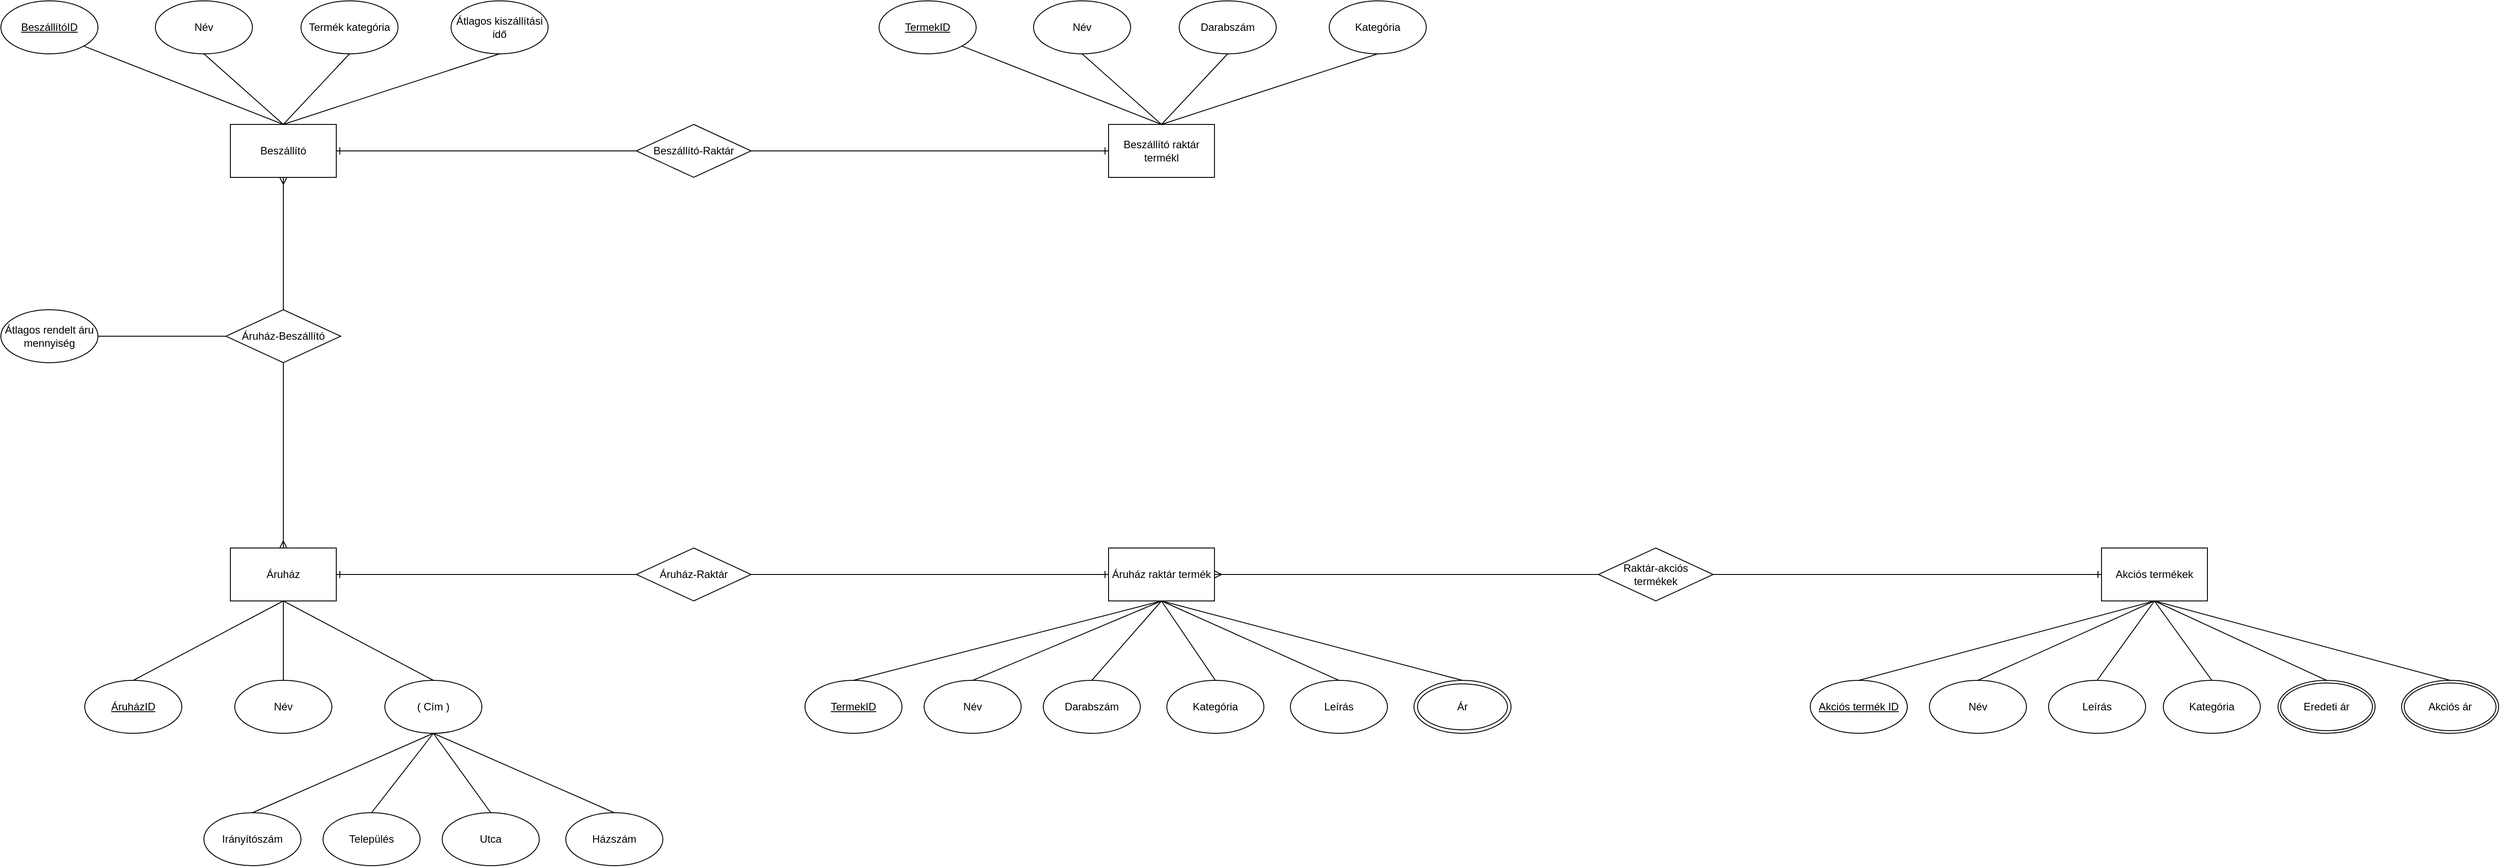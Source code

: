 <mxfile>
    <diagram name="1 oldal" id="Q5TCx1QP_tE8N5OTIBFY">
        <mxGraphModel dx="1515" dy="825" grid="1" gridSize="10" guides="1" tooltips="1" connect="1" arrows="1" fold="1" page="1" pageScale="1" pageWidth="827" pageHeight="1169" math="0" shadow="0">
            <root>
                <mxCell id="0"/>
                <mxCell id="1" parent="0"/>
                <mxCell id="rX7SXu6Q6zxB0LTTSbbN-1" value="Beszállító" style="rounded=0;whiteSpace=wrap;html=1;" parent="1" vertex="1">
                    <mxGeometry x="190" y="220" width="120" height="60" as="geometry"/>
                </mxCell>
                <mxCell id="rX7SXu6Q6zxB0LTTSbbN-2" value="&lt;u&gt;BeszállítóID&lt;/u&gt;" style="ellipse;whiteSpace=wrap;html=1;" parent="1" vertex="1">
                    <mxGeometry x="-70" y="80" width="110" height="60" as="geometry"/>
                </mxCell>
                <mxCell id="rX7SXu6Q6zxB0LTTSbbN-4" value="" style="endArrow=none;html=1;rounded=0;entryX=1;entryY=1;entryDx=0;entryDy=0;exitX=0.5;exitY=0;exitDx=0;exitDy=0;" parent="1" source="rX7SXu6Q6zxB0LTTSbbN-1" target="rX7SXu6Q6zxB0LTTSbbN-2" edge="1">
                    <mxGeometry width="50" height="50" relative="1" as="geometry">
                        <mxPoint x="230" y="320" as="sourcePoint"/>
                        <mxPoint x="280" y="270" as="targetPoint"/>
                    </mxGeometry>
                </mxCell>
                <mxCell id="rX7SXu6Q6zxB0LTTSbbN-5" value="Név" style="ellipse;whiteSpace=wrap;html=1;" parent="1" vertex="1">
                    <mxGeometry x="105" y="80" width="110" height="60" as="geometry"/>
                </mxCell>
                <mxCell id="rX7SXu6Q6zxB0LTTSbbN-6" value="Termék kategória" style="ellipse;whiteSpace=wrap;html=1;" parent="1" vertex="1">
                    <mxGeometry x="270" y="80" width="110" height="60" as="geometry"/>
                </mxCell>
                <mxCell id="rX7SXu6Q6zxB0LTTSbbN-7" value="Átlagos kiszállítási idő" style="ellipse;whiteSpace=wrap;html=1;" parent="1" vertex="1">
                    <mxGeometry x="440" y="80" width="110" height="60" as="geometry"/>
                </mxCell>
                <mxCell id="rX7SXu6Q6zxB0LTTSbbN-8" value="" style="endArrow=none;html=1;rounded=0;entryX=0.5;entryY=1;entryDx=0;entryDy=0;exitX=0.5;exitY=0;exitDx=0;exitDy=0;" parent="1" source="rX7SXu6Q6zxB0LTTSbbN-1" target="rX7SXu6Q6zxB0LTTSbbN-5" edge="1">
                    <mxGeometry width="50" height="50" relative="1" as="geometry">
                        <mxPoint x="230" y="320" as="sourcePoint"/>
                        <mxPoint x="280" y="270" as="targetPoint"/>
                    </mxGeometry>
                </mxCell>
                <mxCell id="rX7SXu6Q6zxB0LTTSbbN-9" value="" style="endArrow=none;html=1;rounded=0;entryX=0.5;entryY=1;entryDx=0;entryDy=0;exitX=0.5;exitY=0;exitDx=0;exitDy=0;" parent="1" source="rX7SXu6Q6zxB0LTTSbbN-1" target="rX7SXu6Q6zxB0LTTSbbN-6" edge="1">
                    <mxGeometry width="50" height="50" relative="1" as="geometry">
                        <mxPoint x="230" y="320" as="sourcePoint"/>
                        <mxPoint x="280" y="270" as="targetPoint"/>
                    </mxGeometry>
                </mxCell>
                <mxCell id="rX7SXu6Q6zxB0LTTSbbN-10" value="" style="endArrow=none;html=1;rounded=0;entryX=0.5;entryY=1;entryDx=0;entryDy=0;exitX=0.5;exitY=0;exitDx=0;exitDy=0;" parent="1" source="rX7SXu6Q6zxB0LTTSbbN-1" target="rX7SXu6Q6zxB0LTTSbbN-7" edge="1">
                    <mxGeometry width="50" height="50" relative="1" as="geometry">
                        <mxPoint x="230" y="320" as="sourcePoint"/>
                        <mxPoint x="280" y="270" as="targetPoint"/>
                    </mxGeometry>
                </mxCell>
                <mxCell id="rX7SXu6Q6zxB0LTTSbbN-11" value="Beszállító-Raktár" style="rhombus;whiteSpace=wrap;html=1;" parent="1" vertex="1">
                    <mxGeometry x="650" y="220" width="130" height="60" as="geometry"/>
                </mxCell>
                <mxCell id="rX7SXu6Q6zxB0LTTSbbN-13" value="Beszállító raktár termékl" style="rounded=0;whiteSpace=wrap;html=1;" parent="1" vertex="1">
                    <mxGeometry x="1185" y="220" width="120" height="60" as="geometry"/>
                </mxCell>
                <mxCell id="rX7SXu6Q6zxB0LTTSbbN-14" value="&lt;u&gt;TermekID&lt;/u&gt;" style="ellipse;whiteSpace=wrap;html=1;" parent="1" vertex="1">
                    <mxGeometry x="925" y="80" width="110" height="60" as="geometry"/>
                </mxCell>
                <mxCell id="rX7SXu6Q6zxB0LTTSbbN-15" value="" style="endArrow=none;html=1;rounded=0;entryX=1;entryY=1;entryDx=0;entryDy=0;exitX=0.5;exitY=0;exitDx=0;exitDy=0;" parent="1" source="rX7SXu6Q6zxB0LTTSbbN-13" target="rX7SXu6Q6zxB0LTTSbbN-14" edge="1">
                    <mxGeometry width="50" height="50" relative="1" as="geometry">
                        <mxPoint x="1225" y="320" as="sourcePoint"/>
                        <mxPoint x="1275" y="270" as="targetPoint"/>
                    </mxGeometry>
                </mxCell>
                <mxCell id="rX7SXu6Q6zxB0LTTSbbN-16" value="Név" style="ellipse;whiteSpace=wrap;html=1;" parent="1" vertex="1">
                    <mxGeometry x="1100" y="80" width="110" height="60" as="geometry"/>
                </mxCell>
                <mxCell id="rX7SXu6Q6zxB0LTTSbbN-17" value="Darabszám" style="ellipse;whiteSpace=wrap;html=1;" parent="1" vertex="1">
                    <mxGeometry x="1265" y="80" width="110" height="60" as="geometry"/>
                </mxCell>
                <mxCell id="rX7SXu6Q6zxB0LTTSbbN-18" value="Kategória" style="ellipse;whiteSpace=wrap;html=1;" parent="1" vertex="1">
                    <mxGeometry x="1435" y="80" width="110" height="60" as="geometry"/>
                </mxCell>
                <mxCell id="rX7SXu6Q6zxB0LTTSbbN-19" value="" style="endArrow=none;html=1;rounded=0;entryX=0.5;entryY=1;entryDx=0;entryDy=0;exitX=0.5;exitY=0;exitDx=0;exitDy=0;" parent="1" source="rX7SXu6Q6zxB0LTTSbbN-13" target="rX7SXu6Q6zxB0LTTSbbN-16" edge="1">
                    <mxGeometry width="50" height="50" relative="1" as="geometry">
                        <mxPoint x="1225" y="320" as="sourcePoint"/>
                        <mxPoint x="1275" y="270" as="targetPoint"/>
                    </mxGeometry>
                </mxCell>
                <mxCell id="rX7SXu6Q6zxB0LTTSbbN-20" value="" style="endArrow=none;html=1;rounded=0;entryX=0.5;entryY=1;entryDx=0;entryDy=0;exitX=0.5;exitY=0;exitDx=0;exitDy=0;" parent="1" source="rX7SXu6Q6zxB0LTTSbbN-13" target="rX7SXu6Q6zxB0LTTSbbN-17" edge="1">
                    <mxGeometry width="50" height="50" relative="1" as="geometry">
                        <mxPoint x="1225" y="320" as="sourcePoint"/>
                        <mxPoint x="1275" y="270" as="targetPoint"/>
                    </mxGeometry>
                </mxCell>
                <mxCell id="rX7SXu6Q6zxB0LTTSbbN-21" value="" style="endArrow=none;html=1;rounded=0;entryX=0.5;entryY=1;entryDx=0;entryDy=0;exitX=0.5;exitY=0;exitDx=0;exitDy=0;" parent="1" source="rX7SXu6Q6zxB0LTTSbbN-13" target="rX7SXu6Q6zxB0LTTSbbN-18" edge="1">
                    <mxGeometry width="50" height="50" relative="1" as="geometry">
                        <mxPoint x="1225" y="320" as="sourcePoint"/>
                        <mxPoint x="1275" y="270" as="targetPoint"/>
                    </mxGeometry>
                </mxCell>
                <mxCell id="rX7SXu6Q6zxB0LTTSbbN-23" value="Áruház-Beszállító" style="rhombus;whiteSpace=wrap;html=1;" parent="1" vertex="1">
                    <mxGeometry x="185" y="430" width="130" height="60" as="geometry"/>
                </mxCell>
                <mxCell id="rX7SXu6Q6zxB0LTTSbbN-24" value="" style="edgeStyle=entityRelationEdgeStyle;fontSize=12;html=1;endArrow=ERone;endFill=1;rounded=0;entryX=0;entryY=0.5;entryDx=0;entryDy=0;exitX=1;exitY=0.5;exitDx=0;exitDy=0;" parent="1" source="rX7SXu6Q6zxB0LTTSbbN-11" target="rX7SXu6Q6zxB0LTTSbbN-13" edge="1">
                    <mxGeometry width="100" height="100" relative="1" as="geometry">
                        <mxPoint x="600" y="320" as="sourcePoint"/>
                        <mxPoint x="700" y="220" as="targetPoint"/>
                    </mxGeometry>
                </mxCell>
                <mxCell id="rX7SXu6Q6zxB0LTTSbbN-25" value="" style="edgeStyle=entityRelationEdgeStyle;fontSize=12;html=1;endArrow=ERone;endFill=1;rounded=0;entryX=1;entryY=0.5;entryDx=0;entryDy=0;exitX=0;exitY=0.5;exitDx=0;exitDy=0;" parent="1" source="rX7SXu6Q6zxB0LTTSbbN-11" target="rX7SXu6Q6zxB0LTTSbbN-1" edge="1">
                    <mxGeometry width="100" height="100" relative="1" as="geometry">
                        <mxPoint x="600" y="320" as="sourcePoint"/>
                        <mxPoint x="700" y="220" as="targetPoint"/>
                    </mxGeometry>
                </mxCell>
                <mxCell id="rX7SXu6Q6zxB0LTTSbbN-28" value="" style="fontSize=12;html=1;endArrow=ERmany;rounded=0;entryX=0.5;entryY=1;entryDx=0;entryDy=0;exitX=0.5;exitY=0;exitDx=0;exitDy=0;" parent="1" source="rX7SXu6Q6zxB0LTTSbbN-23" target="rX7SXu6Q6zxB0LTTSbbN-1" edge="1">
                    <mxGeometry width="100" height="100" relative="1" as="geometry">
                        <mxPoint x="155" y="470" as="sourcePoint"/>
                        <mxPoint x="260" y="300" as="targetPoint"/>
                    </mxGeometry>
                </mxCell>
                <mxCell id="rX7SXu6Q6zxB0LTTSbbN-30" value="Átlagos rendelt áru mennyiség" style="ellipse;whiteSpace=wrap;html=1;" parent="1" vertex="1">
                    <mxGeometry x="-70" y="430" width="110" height="60" as="geometry"/>
                </mxCell>
                <mxCell id="rX7SXu6Q6zxB0LTTSbbN-31" value="" style="endArrow=none;html=1;rounded=0;exitX=1;exitY=0.5;exitDx=0;exitDy=0;entryX=0;entryY=0.5;entryDx=0;entryDy=0;" parent="1" source="rX7SXu6Q6zxB0LTTSbbN-30" target="rX7SXu6Q6zxB0LTTSbbN-23" edge="1">
                    <mxGeometry relative="1" as="geometry">
                        <mxPoint x="110" y="390" as="sourcePoint"/>
                        <mxPoint x="270" y="390" as="targetPoint"/>
                    </mxGeometry>
                </mxCell>
                <mxCell id="rX7SXu6Q6zxB0LTTSbbN-32" value="Áruház" style="rounded=0;whiteSpace=wrap;html=1;" parent="1" vertex="1">
                    <mxGeometry x="190" y="700" width="120" height="60" as="geometry"/>
                </mxCell>
                <mxCell id="rX7SXu6Q6zxB0LTTSbbN-33" value="&lt;u&gt;ÁruházID&lt;/u&gt;" style="ellipse;whiteSpace=wrap;html=1;" parent="1" vertex="1">
                    <mxGeometry x="25" y="850" width="110" height="60" as="geometry"/>
                </mxCell>
                <mxCell id="rX7SXu6Q6zxB0LTTSbbN-35" value="Név" style="ellipse;whiteSpace=wrap;html=1;" parent="1" vertex="1">
                    <mxGeometry x="195" y="850" width="110" height="60" as="geometry"/>
                </mxCell>
                <mxCell id="rX7SXu6Q6zxB0LTTSbbN-36" value="( Cím )" style="ellipse;whiteSpace=wrap;html=1;" parent="1" vertex="1">
                    <mxGeometry x="365" y="850" width="110" height="60" as="geometry"/>
                </mxCell>
                <mxCell id="rX7SXu6Q6zxB0LTTSbbN-42" value="" style="fontSize=12;html=1;endArrow=ERmany;rounded=0;exitX=0.5;exitY=1;exitDx=0;exitDy=0;entryX=0.5;entryY=0;entryDx=0;entryDy=0;" parent="1" source="rX7SXu6Q6zxB0LTTSbbN-23" target="rX7SXu6Q6zxB0LTTSbbN-32" edge="1">
                    <mxGeometry width="100" height="100" relative="1" as="geometry">
                        <mxPoint x="280" y="630" as="sourcePoint"/>
                        <mxPoint x="380" y="530" as="targetPoint"/>
                    </mxGeometry>
                </mxCell>
                <mxCell id="rX7SXu6Q6zxB0LTTSbbN-43" value="" style="endArrow=none;html=1;rounded=0;exitX=0.5;exitY=0;exitDx=0;exitDy=0;entryX=0.5;entryY=1;entryDx=0;entryDy=0;" parent="1" source="rX7SXu6Q6zxB0LTTSbbN-33" target="rX7SXu6Q6zxB0LTTSbbN-32" edge="1">
                    <mxGeometry relative="1" as="geometry">
                        <mxPoint x="250" y="580" as="sourcePoint"/>
                        <mxPoint x="410" y="580" as="targetPoint"/>
                    </mxGeometry>
                </mxCell>
                <mxCell id="rX7SXu6Q6zxB0LTTSbbN-44" value="" style="endArrow=none;html=1;rounded=0;exitX=0.5;exitY=0;exitDx=0;exitDy=0;entryX=0.5;entryY=1;entryDx=0;entryDy=0;" parent="1" source="rX7SXu6Q6zxB0LTTSbbN-35" target="rX7SXu6Q6zxB0LTTSbbN-32" edge="1">
                    <mxGeometry relative="1" as="geometry">
                        <mxPoint x="250" y="580" as="sourcePoint"/>
                        <mxPoint x="410" y="580" as="targetPoint"/>
                    </mxGeometry>
                </mxCell>
                <mxCell id="rX7SXu6Q6zxB0LTTSbbN-45" value="" style="endArrow=none;html=1;rounded=0;entryX=0.5;entryY=0;entryDx=0;entryDy=0;exitX=0.5;exitY=1;exitDx=0;exitDy=0;" parent="1" source="rX7SXu6Q6zxB0LTTSbbN-32" target="rX7SXu6Q6zxB0LTTSbbN-36" edge="1">
                    <mxGeometry relative="1" as="geometry">
                        <mxPoint x="250" y="580" as="sourcePoint"/>
                        <mxPoint x="410" y="580" as="targetPoint"/>
                    </mxGeometry>
                </mxCell>
                <mxCell id="rX7SXu6Q6zxB0LTTSbbN-46" value="Irányítószám" style="ellipse;whiteSpace=wrap;html=1;" parent="1" vertex="1">
                    <mxGeometry x="160" y="1000" width="110" height="60" as="geometry"/>
                </mxCell>
                <mxCell id="rX7SXu6Q6zxB0LTTSbbN-47" value="Házszám" style="ellipse;whiteSpace=wrap;html=1;" parent="1" vertex="1">
                    <mxGeometry x="570" y="1000" width="110" height="60" as="geometry"/>
                </mxCell>
                <mxCell id="rX7SXu6Q6zxB0LTTSbbN-48" value="Utca" style="ellipse;whiteSpace=wrap;html=1;" parent="1" vertex="1">
                    <mxGeometry x="430" y="1000" width="110" height="60" as="geometry"/>
                </mxCell>
                <mxCell id="rX7SXu6Q6zxB0LTTSbbN-49" value="Település" style="ellipse;whiteSpace=wrap;html=1;" parent="1" vertex="1">
                    <mxGeometry x="295" y="1000" width="110" height="60" as="geometry"/>
                </mxCell>
                <mxCell id="rX7SXu6Q6zxB0LTTSbbN-50" value="" style="endArrow=none;html=1;rounded=0;exitX=0.5;exitY=0;exitDx=0;exitDy=0;entryX=0.5;entryY=1;entryDx=0;entryDy=0;" parent="1" source="rX7SXu6Q6zxB0LTTSbbN-46" target="rX7SXu6Q6zxB0LTTSbbN-36" edge="1">
                    <mxGeometry relative="1" as="geometry">
                        <mxPoint x="470" y="760" as="sourcePoint"/>
                        <mxPoint x="630" y="760" as="targetPoint"/>
                    </mxGeometry>
                </mxCell>
                <mxCell id="rX7SXu6Q6zxB0LTTSbbN-51" value="" style="endArrow=none;html=1;rounded=0;exitX=0.5;exitY=0;exitDx=0;exitDy=0;entryX=0.5;entryY=1;entryDx=0;entryDy=0;" parent="1" source="rX7SXu6Q6zxB0LTTSbbN-49" target="rX7SXu6Q6zxB0LTTSbbN-36" edge="1">
                    <mxGeometry relative="1" as="geometry">
                        <mxPoint x="470" y="760" as="sourcePoint"/>
                        <mxPoint x="630" y="760" as="targetPoint"/>
                    </mxGeometry>
                </mxCell>
                <mxCell id="rX7SXu6Q6zxB0LTTSbbN-52" value="" style="endArrow=none;html=1;rounded=0;exitX=0.5;exitY=0;exitDx=0;exitDy=0;entryX=0.5;entryY=1;entryDx=0;entryDy=0;" parent="1" source="rX7SXu6Q6zxB0LTTSbbN-48" target="rX7SXu6Q6zxB0LTTSbbN-36" edge="1">
                    <mxGeometry relative="1" as="geometry">
                        <mxPoint x="470" y="760" as="sourcePoint"/>
                        <mxPoint x="430" y="950" as="targetPoint"/>
                    </mxGeometry>
                </mxCell>
                <mxCell id="rX7SXu6Q6zxB0LTTSbbN-53" value="" style="endArrow=none;html=1;rounded=0;exitX=0.5;exitY=0;exitDx=0;exitDy=0;entryX=0.5;entryY=1;entryDx=0;entryDy=0;" parent="1" source="rX7SXu6Q6zxB0LTTSbbN-47" target="rX7SXu6Q6zxB0LTTSbbN-36" edge="1">
                    <mxGeometry relative="1" as="geometry">
                        <mxPoint x="470" y="760" as="sourcePoint"/>
                        <mxPoint x="630" y="760" as="targetPoint"/>
                    </mxGeometry>
                </mxCell>
                <mxCell id="rX7SXu6Q6zxB0LTTSbbN-54" value="Áruház-Raktár" style="rhombus;whiteSpace=wrap;html=1;" parent="1" vertex="1">
                    <mxGeometry x="650" y="700" width="130" height="60" as="geometry"/>
                </mxCell>
                <mxCell id="rX7SXu6Q6zxB0LTTSbbN-55" value="Áruház raktár termék" style="rounded=0;whiteSpace=wrap;html=1;" parent="1" vertex="1">
                    <mxGeometry x="1185" y="700" width="120" height="60" as="geometry"/>
                </mxCell>
                <mxCell id="rX7SXu6Q6zxB0LTTSbbN-56" value="" style="edgeStyle=entityRelationEdgeStyle;fontSize=12;html=1;endArrow=ERone;endFill=1;rounded=0;entryX=1;entryY=0.5;entryDx=0;entryDy=0;exitX=0;exitY=0.5;exitDx=0;exitDy=0;" parent="1" source="rX7SXu6Q6zxB0LTTSbbN-54" target="rX7SXu6Q6zxB0LTTSbbN-32" edge="1">
                    <mxGeometry width="100" height="100" relative="1" as="geometry">
                        <mxPoint x="620" y="620" as="sourcePoint"/>
                        <mxPoint x="720" y="520" as="targetPoint"/>
                    </mxGeometry>
                </mxCell>
                <mxCell id="rX7SXu6Q6zxB0LTTSbbN-57" value="" style="edgeStyle=entityRelationEdgeStyle;fontSize=12;html=1;endArrow=ERone;endFill=1;rounded=0;exitX=1;exitY=0.5;exitDx=0;exitDy=0;entryX=0;entryY=0.5;entryDx=0;entryDy=0;" parent="1" source="rX7SXu6Q6zxB0LTTSbbN-54" target="rX7SXu6Q6zxB0LTTSbbN-55" edge="1">
                    <mxGeometry width="100" height="100" relative="1" as="geometry">
                        <mxPoint x="620" y="620" as="sourcePoint"/>
                        <mxPoint x="720" y="520" as="targetPoint"/>
                    </mxGeometry>
                </mxCell>
                <mxCell id="rX7SXu6Q6zxB0LTTSbbN-58" value="&lt;u&gt;TermekID&lt;/u&gt;" style="ellipse;whiteSpace=wrap;html=1;" parent="1" vertex="1">
                    <mxGeometry x="841" y="850" width="110" height="60" as="geometry"/>
                </mxCell>
                <mxCell id="rX7SXu6Q6zxB0LTTSbbN-59" value="Név" style="ellipse;whiteSpace=wrap;html=1;" parent="1" vertex="1">
                    <mxGeometry x="976" y="850" width="110" height="60" as="geometry"/>
                </mxCell>
                <mxCell id="rX7SXu6Q6zxB0LTTSbbN-60" value="Darabszám" style="ellipse;whiteSpace=wrap;html=1;" parent="1" vertex="1">
                    <mxGeometry x="1111" y="850" width="110" height="60" as="geometry"/>
                </mxCell>
                <mxCell id="rX7SXu6Q6zxB0LTTSbbN-61" value="Kategória" style="ellipse;whiteSpace=wrap;html=1;" parent="1" vertex="1">
                    <mxGeometry x="1251" y="850" width="110" height="60" as="geometry"/>
                </mxCell>
                <mxCell id="rX7SXu6Q6zxB0LTTSbbN-63" value="Leírás" style="ellipse;whiteSpace=wrap;html=1;" parent="1" vertex="1">
                    <mxGeometry x="1391" y="850" width="110" height="60" as="geometry"/>
                </mxCell>
                <mxCell id="rX7SXu6Q6zxB0LTTSbbN-65" value="Ár" style="ellipse;shape=doubleEllipse;whiteSpace=wrap;html=1;" parent="1" vertex="1">
                    <mxGeometry x="1531" y="850" width="110" height="60" as="geometry"/>
                </mxCell>
                <mxCell id="rX7SXu6Q6zxB0LTTSbbN-66" value="" style="endArrow=none;html=1;rounded=0;exitX=0.5;exitY=0;exitDx=0;exitDy=0;entryX=0.5;entryY=1;entryDx=0;entryDy=0;" parent="1" source="rX7SXu6Q6zxB0LTTSbbN-58" target="rX7SXu6Q6zxB0LTTSbbN-55" edge="1">
                    <mxGeometry relative="1" as="geometry">
                        <mxPoint x="980" y="700" as="sourcePoint"/>
                        <mxPoint x="1140" y="700" as="targetPoint"/>
                    </mxGeometry>
                </mxCell>
                <mxCell id="rX7SXu6Q6zxB0LTTSbbN-67" value="" style="endArrow=none;html=1;rounded=0;exitX=0.5;exitY=0;exitDx=0;exitDy=0;entryX=0.5;entryY=1;entryDx=0;entryDy=0;" parent="1" source="rX7SXu6Q6zxB0LTTSbbN-59" target="rX7SXu6Q6zxB0LTTSbbN-55" edge="1">
                    <mxGeometry relative="1" as="geometry">
                        <mxPoint x="980" y="700" as="sourcePoint"/>
                        <mxPoint x="1140" y="700" as="targetPoint"/>
                    </mxGeometry>
                </mxCell>
                <mxCell id="rX7SXu6Q6zxB0LTTSbbN-68" value="" style="endArrow=none;html=1;rounded=0;exitX=0.5;exitY=0;exitDx=0;exitDy=0;entryX=0.5;entryY=1;entryDx=0;entryDy=0;" parent="1" source="rX7SXu6Q6zxB0LTTSbbN-60" target="rX7SXu6Q6zxB0LTTSbbN-55" edge="1">
                    <mxGeometry relative="1" as="geometry">
                        <mxPoint x="980" y="700" as="sourcePoint"/>
                        <mxPoint x="1140" y="700" as="targetPoint"/>
                    </mxGeometry>
                </mxCell>
                <mxCell id="rX7SXu6Q6zxB0LTTSbbN-69" value="" style="endArrow=none;html=1;rounded=0;exitX=0.5;exitY=0;exitDx=0;exitDy=0;entryX=0.5;entryY=1;entryDx=0;entryDy=0;" parent="1" source="rX7SXu6Q6zxB0LTTSbbN-61" target="rX7SXu6Q6zxB0LTTSbbN-55" edge="1">
                    <mxGeometry relative="1" as="geometry">
                        <mxPoint x="980" y="700" as="sourcePoint"/>
                        <mxPoint x="1140" y="700" as="targetPoint"/>
                    </mxGeometry>
                </mxCell>
                <mxCell id="rX7SXu6Q6zxB0LTTSbbN-71" value="" style="endArrow=none;html=1;rounded=0;entryX=0.5;entryY=0;entryDx=0;entryDy=0;exitX=0.5;exitY=1;exitDx=0;exitDy=0;" parent="1" source="rX7SXu6Q6zxB0LTTSbbN-55" target="rX7SXu6Q6zxB0LTTSbbN-63" edge="1">
                    <mxGeometry relative="1" as="geometry">
                        <mxPoint x="980" y="700" as="sourcePoint"/>
                        <mxPoint x="1140" y="700" as="targetPoint"/>
                    </mxGeometry>
                </mxCell>
                <mxCell id="rX7SXu6Q6zxB0LTTSbbN-72" value="" style="endArrow=none;html=1;rounded=0;entryX=0.5;entryY=0;entryDx=0;entryDy=0;exitX=0.5;exitY=1;exitDx=0;exitDy=0;" parent="1" source="rX7SXu6Q6zxB0LTTSbbN-55" target="rX7SXu6Q6zxB0LTTSbbN-65" edge="1">
                    <mxGeometry relative="1" as="geometry">
                        <mxPoint x="1180" y="730" as="sourcePoint"/>
                        <mxPoint x="1140" y="700" as="targetPoint"/>
                    </mxGeometry>
                </mxCell>
                <mxCell id="rX7SXu6Q6zxB0LTTSbbN-75" value="Raktár-akciós &lt;br&gt;termékek" style="rhombus;whiteSpace=wrap;html=1;" parent="1" vertex="1">
                    <mxGeometry x="1740" y="700" width="130" height="60" as="geometry"/>
                </mxCell>
                <mxCell id="rX7SXu6Q6zxB0LTTSbbN-77" value="Akciós termékek" style="rounded=0;whiteSpace=wrap;html=1;" parent="1" vertex="1">
                    <mxGeometry x="2310" y="700" width="120" height="60" as="geometry"/>
                </mxCell>
                <mxCell id="rX7SXu6Q6zxB0LTTSbbN-78" value="" style="edgeStyle=entityRelationEdgeStyle;fontSize=12;html=1;endArrow=ERone;endFill=1;rounded=0;exitX=1;exitY=0.5;exitDx=0;exitDy=0;entryX=0;entryY=0.5;entryDx=0;entryDy=0;" parent="1" source="rX7SXu6Q6zxB0LTTSbbN-75" target="rX7SXu6Q6zxB0LTTSbbN-77" edge="1">
                    <mxGeometry width="100" height="100" relative="1" as="geometry">
                        <mxPoint x="1950" y="630" as="sourcePoint"/>
                        <mxPoint x="2050" y="530" as="targetPoint"/>
                    </mxGeometry>
                </mxCell>
                <mxCell id="rX7SXu6Q6zxB0LTTSbbN-79" value="&lt;u&gt;Akciós termék ID&lt;/u&gt;" style="ellipse;whiteSpace=wrap;html=1;" parent="1" vertex="1">
                    <mxGeometry x="1980" y="850" width="110" height="60" as="geometry"/>
                </mxCell>
                <mxCell id="rX7SXu6Q6zxB0LTTSbbN-80" value="Név" style="ellipse;whiteSpace=wrap;html=1;" parent="1" vertex="1">
                    <mxGeometry x="2115" y="850" width="110" height="60" as="geometry"/>
                </mxCell>
                <mxCell id="rX7SXu6Q6zxB0LTTSbbN-81" value="Leírás" style="ellipse;whiteSpace=wrap;html=1;" parent="1" vertex="1">
                    <mxGeometry x="2250" y="850" width="110" height="60" as="geometry"/>
                </mxCell>
                <mxCell id="rX7SXu6Q6zxB0LTTSbbN-82" value="Kategória" style="ellipse;whiteSpace=wrap;html=1;" parent="1" vertex="1">
                    <mxGeometry x="2380" y="850" width="110" height="60" as="geometry"/>
                </mxCell>
                <mxCell id="rX7SXu6Q6zxB0LTTSbbN-84" value="Eredeti ár" style="ellipse;shape=doubleEllipse;margin=3;whiteSpace=wrap;html=1;align=center;" parent="1" vertex="1">
                    <mxGeometry x="2510" y="850" width="110" height="60" as="geometry"/>
                </mxCell>
                <mxCell id="rX7SXu6Q6zxB0LTTSbbN-85" value="Akciós ár" style="ellipse;shape=doubleEllipse;margin=3;whiteSpace=wrap;html=1;align=center;" parent="1" vertex="1">
                    <mxGeometry x="2650" y="850" width="110" height="60" as="geometry"/>
                </mxCell>
                <mxCell id="rX7SXu6Q6zxB0LTTSbbN-87" value="" style="endArrow=none;html=1;rounded=0;exitX=0.5;exitY=0;exitDx=0;exitDy=0;entryX=0.5;entryY=1;entryDx=0;entryDy=0;" parent="1" source="rX7SXu6Q6zxB0LTTSbbN-79" target="rX7SXu6Q6zxB0LTTSbbN-77" edge="1">
                    <mxGeometry relative="1" as="geometry">
                        <mxPoint x="2270" y="600" as="sourcePoint"/>
                        <mxPoint x="2430" y="600" as="targetPoint"/>
                    </mxGeometry>
                </mxCell>
                <mxCell id="rX7SXu6Q6zxB0LTTSbbN-88" value="" style="endArrow=none;html=1;rounded=0;exitX=0.5;exitY=0;exitDx=0;exitDy=0;entryX=0.5;entryY=1;entryDx=0;entryDy=0;" parent="1" source="rX7SXu6Q6zxB0LTTSbbN-80" target="rX7SXu6Q6zxB0LTTSbbN-77" edge="1">
                    <mxGeometry relative="1" as="geometry">
                        <mxPoint x="2270" y="600" as="sourcePoint"/>
                        <mxPoint x="2430" y="600" as="targetPoint"/>
                    </mxGeometry>
                </mxCell>
                <mxCell id="rX7SXu6Q6zxB0LTTSbbN-89" value="" style="endArrow=none;html=1;rounded=0;exitX=0.5;exitY=0;exitDx=0;exitDy=0;entryX=0.5;entryY=1;entryDx=0;entryDy=0;" parent="1" source="rX7SXu6Q6zxB0LTTSbbN-81" target="rX7SXu6Q6zxB0LTTSbbN-77" edge="1">
                    <mxGeometry relative="1" as="geometry">
                        <mxPoint x="2270" y="600" as="sourcePoint"/>
                        <mxPoint x="2430" y="600" as="targetPoint"/>
                    </mxGeometry>
                </mxCell>
                <mxCell id="rX7SXu6Q6zxB0LTTSbbN-90" value="" style="endArrow=none;html=1;rounded=0;exitX=0.5;exitY=0;exitDx=0;exitDy=0;entryX=0.5;entryY=1;entryDx=0;entryDy=0;" parent="1" source="rX7SXu6Q6zxB0LTTSbbN-82" target="rX7SXu6Q6zxB0LTTSbbN-77" edge="1">
                    <mxGeometry relative="1" as="geometry">
                        <mxPoint x="2270" y="600" as="sourcePoint"/>
                        <mxPoint x="2460" y="770" as="targetPoint"/>
                    </mxGeometry>
                </mxCell>
                <mxCell id="rX7SXu6Q6zxB0LTTSbbN-91" value="" style="endArrow=none;html=1;rounded=0;exitX=0.5;exitY=0;exitDx=0;exitDy=0;entryX=0.5;entryY=1;entryDx=0;entryDy=0;" parent="1" source="rX7SXu6Q6zxB0LTTSbbN-84" target="rX7SXu6Q6zxB0LTTSbbN-77" edge="1">
                    <mxGeometry relative="1" as="geometry">
                        <mxPoint x="2270" y="600" as="sourcePoint"/>
                        <mxPoint x="2430" y="600" as="targetPoint"/>
                    </mxGeometry>
                </mxCell>
                <mxCell id="rX7SXu6Q6zxB0LTTSbbN-92" value="" style="endArrow=none;html=1;rounded=0;entryX=0.5;entryY=0;entryDx=0;entryDy=0;exitX=0.5;exitY=1;exitDx=0;exitDy=0;" parent="1" source="rX7SXu6Q6zxB0LTTSbbN-77" target="rX7SXu6Q6zxB0LTTSbbN-85" edge="1">
                    <mxGeometry relative="1" as="geometry">
                        <mxPoint x="2270" y="600" as="sourcePoint"/>
                        <mxPoint x="2430" y="600" as="targetPoint"/>
                    </mxGeometry>
                </mxCell>
                <mxCell id="nuGuBOHFe4L3rJxB_c35-1" value="" style="fontSize=12;html=1;endArrow=ERmany;rounded=0;entryX=1;entryY=0.5;entryDx=0;entryDy=0;exitX=0;exitY=0.5;exitDx=0;exitDy=0;" parent="1" source="rX7SXu6Q6zxB0LTTSbbN-75" target="rX7SXu6Q6zxB0LTTSbbN-55" edge="1">
                    <mxGeometry width="100" height="100" relative="1" as="geometry">
                        <mxPoint x="1600" y="740" as="sourcePoint"/>
                        <mxPoint x="1520" y="690" as="targetPoint"/>
                    </mxGeometry>
                </mxCell>
            </root>
        </mxGraphModel>
    </diagram>
</mxfile>